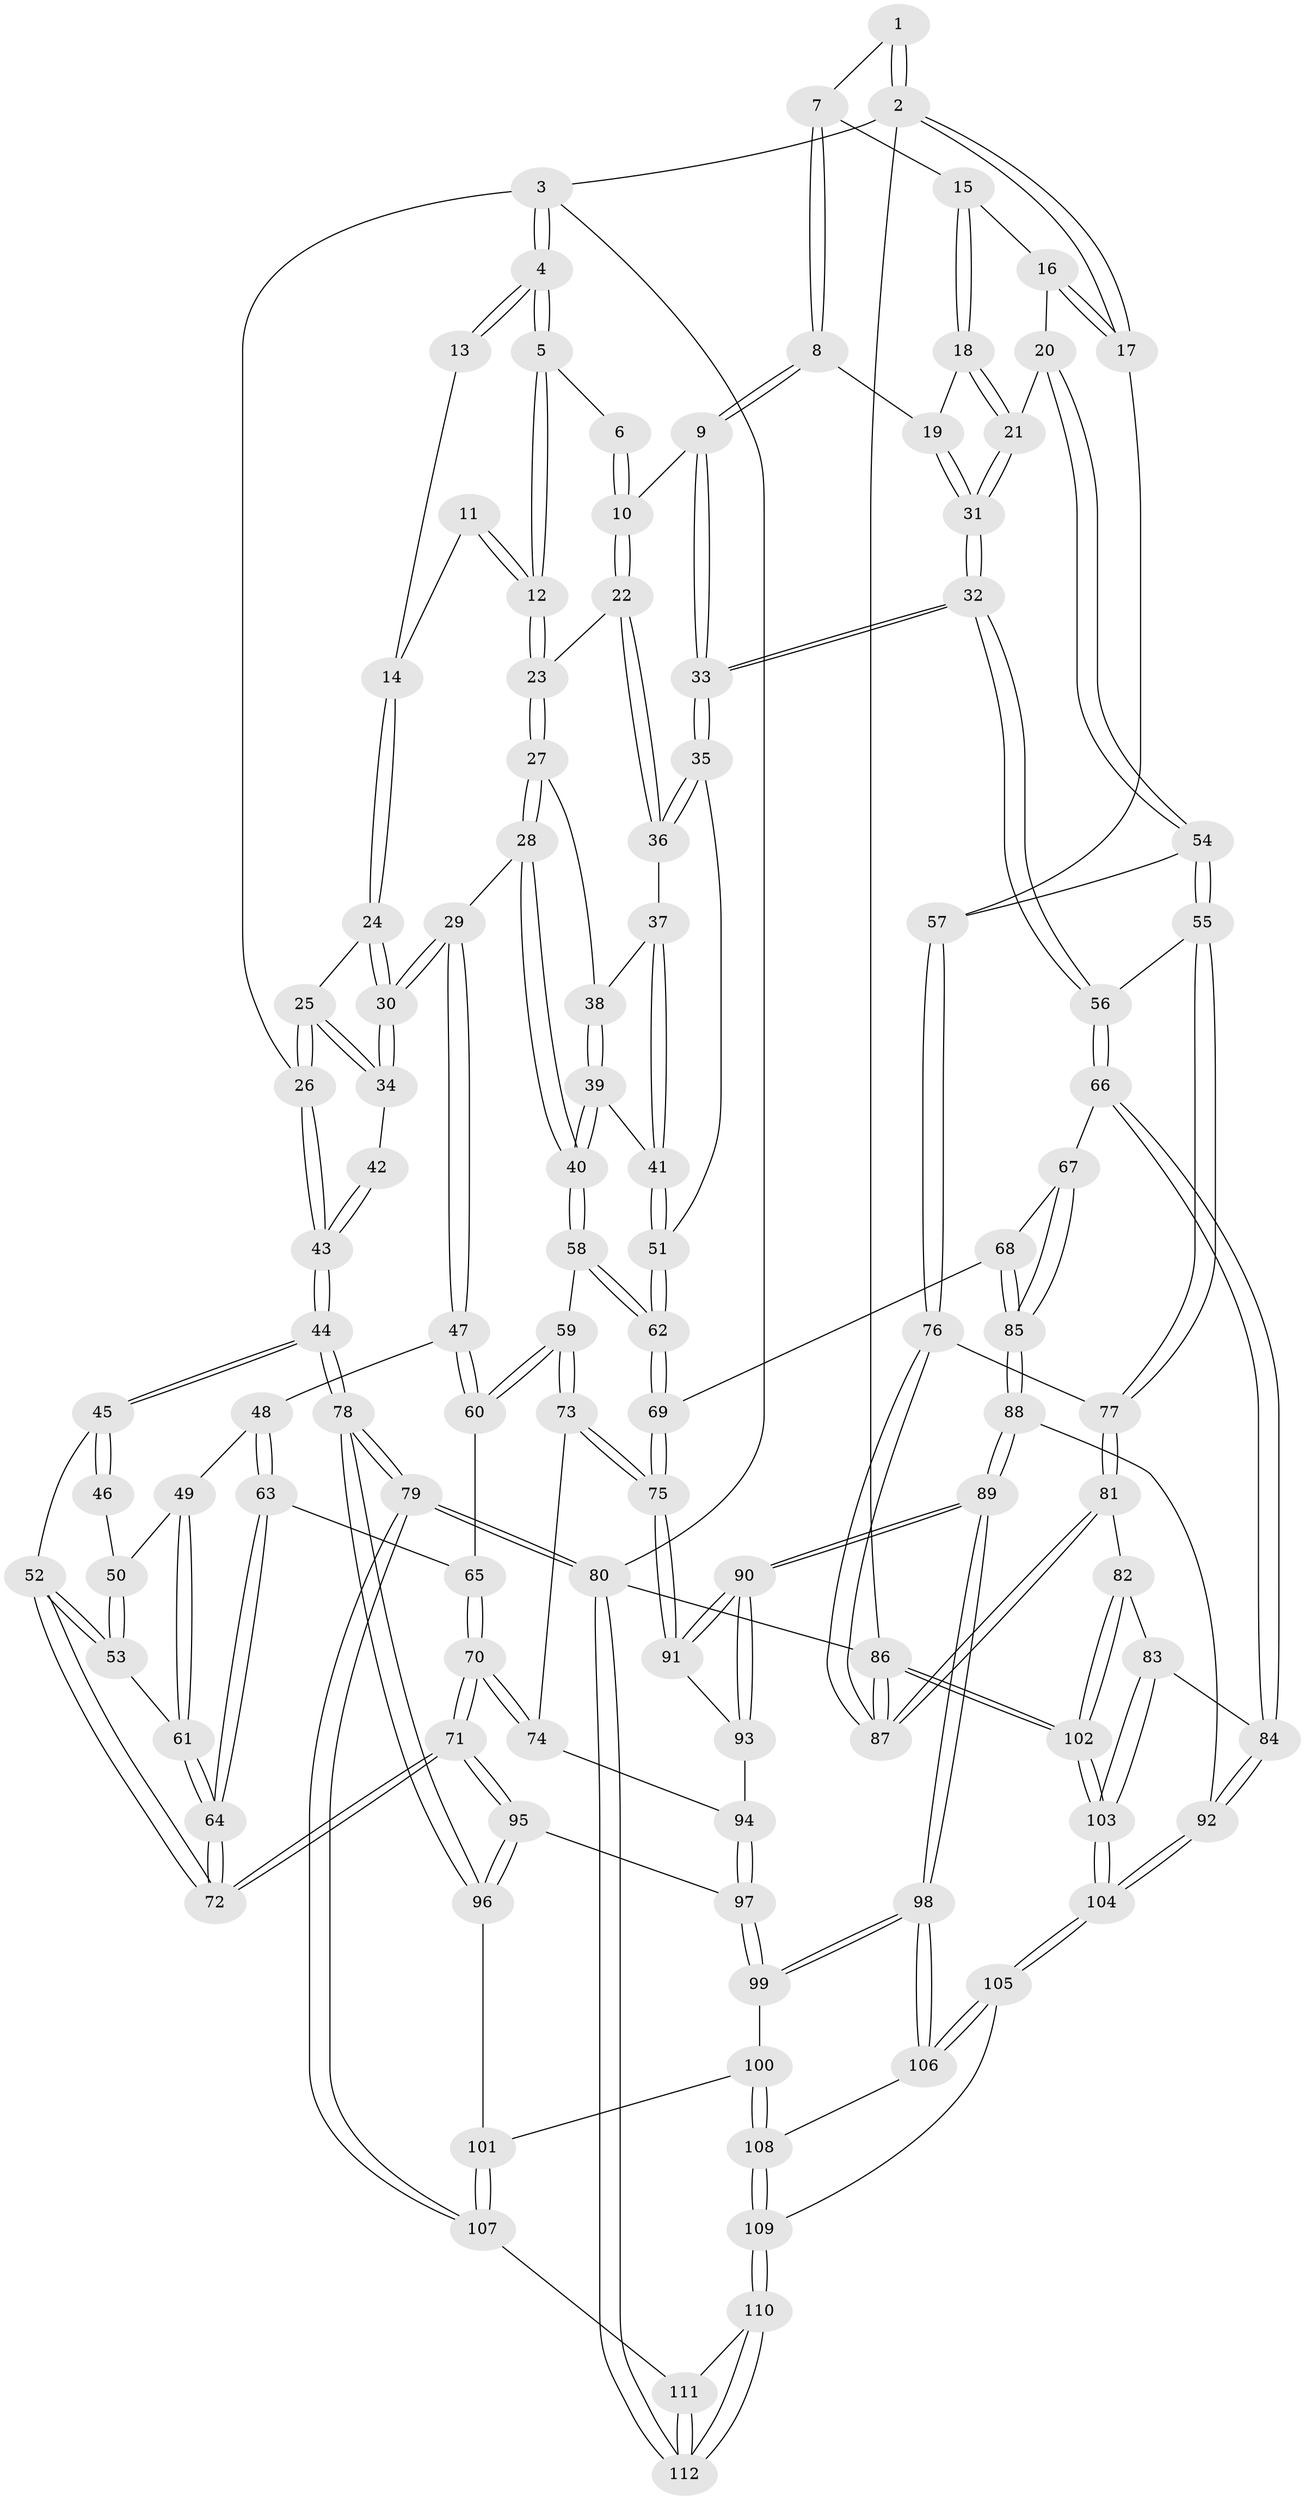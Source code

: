 // Generated by graph-tools (version 1.1) at 2025/38/03/09/25 02:38:28]
// undirected, 112 vertices, 277 edges
graph export_dot {
graph [start="1"]
  node [color=gray90,style=filled];
  1 [pos="+0.6537192035784697+0"];
  2 [pos="+1+0"];
  3 [pos="+0+0"];
  4 [pos="+0+0"];
  5 [pos="+0.3359123192143099+0"];
  6 [pos="+0.47108709674046295+0"];
  7 [pos="+0.7133791291097166+0"];
  8 [pos="+0.6814521599025225+0.1304569896427014"];
  9 [pos="+0.6368228844284751+0.18612129772301736"];
  10 [pos="+0.5692716444896628+0.17729716864772585"];
  11 [pos="+0.13247673596914133+0.09149564593455829"];
  12 [pos="+0.316074174519874+0"];
  13 [pos="+0.01404138852053463+0.035287523516498755"];
  14 [pos="+0.08623153018661989+0.12456325347840705"];
  15 [pos="+0.8185717999504094+0.06700574209140926"];
  16 [pos="+0.9053664430344557+0.06659501124427163"];
  17 [pos="+1+0"];
  18 [pos="+0.8427933249330037+0.2115280206257263"];
  19 [pos="+0.7078636294007846+0.14517558156518598"];
  20 [pos="+0.9377577002899965+0.24602444650125424"];
  21 [pos="+0.8609233356911575+0.24002101974086953"];
  22 [pos="+0.5027563440410673+0.20755145543773335"];
  23 [pos="+0.3206646751014135+0.133910529885773"];
  24 [pos="+0.08520982267854539+0.13566863798261222"];
  25 [pos="+0.023545899883777272+0.2018261178537264"];
  26 [pos="+0+0.25598399461016036"];
  27 [pos="+0.3018601950168615+0.17511847508207926"];
  28 [pos="+0.2646092165131952+0.23295967120031866"];
  29 [pos="+0.25214043708559414+0.24109709467959772"];
  30 [pos="+0.24864500159436678+0.24118197936189137"];
  31 [pos="+0.7796209582740798+0.30192646389817623"];
  32 [pos="+0.7012211543063592+0.36589657942535647"];
  33 [pos="+0.6945586191138206+0.36250916237084796"];
  34 [pos="+0.1678948044266196+0.25820147402478805"];
  35 [pos="+0.5926399731655956+0.37181212528231766"];
  36 [pos="+0.5114374756767442+0.2903467375007671"];
  37 [pos="+0.4917645242703002+0.2996665361728447"];
  38 [pos="+0.44010863587319743+0.30357388759152865"];
  39 [pos="+0.39856709756081216+0.3822446294652575"];
  40 [pos="+0.3851889561313219+0.38806325665590774"];
  41 [pos="+0.44372916186767575+0.3775212025180184"];
  42 [pos="+0.1330126826077052+0.287308891619969"];
  43 [pos="+0+0.30122078558496984"];
  44 [pos="+0+0.3842703201606259"];
  45 [pos="+0+0.3876441383306359"];
  46 [pos="+0.1286318401328401+0.2938976813427257"];
  47 [pos="+0.22923763852972914+0.34035822422978124"];
  48 [pos="+0.18133459974816343+0.4025279955832526"];
  49 [pos="+0.125754064496436+0.3957620677895215"];
  50 [pos="+0.09835098382155885+0.34083653910295836"];
  51 [pos="+0.5459416067422085+0.4107440040524108"];
  52 [pos="+0+0.40131732766395267"];
  53 [pos="+0+0.3998447774846381"];
  54 [pos="+1+0.2814679911296542"];
  55 [pos="+0.8311258166428681+0.50184670733787"];
  56 [pos="+0.7517208855779602+0.48092965715562397"];
  57 [pos="+1+0.2740769771867707"];
  58 [pos="+0.3780763770480579+0.4294652312793585"];
  59 [pos="+0.31661030701477244+0.46791593087267136"];
  60 [pos="+0.3007256067955645+0.4666841710417399"];
  61 [pos="+0.08222761853185236+0.4284189996181572"];
  62 [pos="+0.48915570134239506+0.5310315046180096"];
  63 [pos="+0.1827791434319556+0.43743796313664196"];
  64 [pos="+0.15071397937802494+0.5278705605191472"];
  65 [pos="+0.2931314383539626+0.4706974445227562"];
  66 [pos="+0.7295080462652992+0.510141694919442"];
  67 [pos="+0.6503111785776843+0.5339583442788638"];
  68 [pos="+0.5160182511854401+0.5440189065002999"];
  69 [pos="+0.48946915201242963+0.5335509340497392"];
  70 [pos="+0.16150574331330814+0.6038226818016577"];
  71 [pos="+0.15487209210011532+0.6064559024852266"];
  72 [pos="+0.15214454331829366+0.6011254547365582"];
  73 [pos="+0.352851704131219+0.5793773285444812"];
  74 [pos="+0.3308736455552526+0.5957034334205045"];
  75 [pos="+0.44975452097920415+0.5810503456893903"];
  76 [pos="+1+0.5407913214228086"];
  77 [pos="+0.8392520455040997+0.5104928820627211"];
  78 [pos="+0+0.821539712593775"];
  79 [pos="+0+0.8926029410017191"];
  80 [pos="+0+1"];
  81 [pos="+0.8963443086510428+0.6639488626111923"];
  82 [pos="+0.8377552172983894+0.747400262859942"];
  83 [pos="+0.7145856688525821+0.7656052952601002"];
  84 [pos="+0.6864477228442015+0.7595714726772569"];
  85 [pos="+0.5890366752144522+0.648631077191724"];
  86 [pos="+1+1"];
  87 [pos="+1+0.6599015664602574"];
  88 [pos="+0.6279888340530749+0.7644930455408993"];
  89 [pos="+0.5106024664695155+0.7931777093329607"];
  90 [pos="+0.4697520855891605+0.7078079479116351"];
  91 [pos="+0.45111688867981037+0.6068130627888578"];
  92 [pos="+0.6614557454408995+0.7677235338254196"];
  93 [pos="+0.3469432849063483+0.6825468734872112"];
  94 [pos="+0.33991004814825626+0.6829363916011792"];
  95 [pos="+0.14000893594380023+0.6675951109698532"];
  96 [pos="+0.12676689062621244+0.6863721713251905"];
  97 [pos="+0.31210756031450543+0.7217212928835719"];
  98 [pos="+0.46456663312346586+0.8426403327717841"];
  99 [pos="+0.350184495916624+0.8021110929296836"];
  100 [pos="+0.22931184041490887+0.8545475764090444"];
  101 [pos="+0.18506962593323467+0.838442894954647"];
  102 [pos="+1+1"];
  103 [pos="+1+1"];
  104 [pos="+0.6729970691462026+1"];
  105 [pos="+0.44217226761376427+1"];
  106 [pos="+0.4538411386769665+0.9420543483481338"];
  107 [pos="+0.1234219717280759+0.9093445683704593"];
  108 [pos="+0.23716287163201108+0.8713496897774051"];
  109 [pos="+0.3457571987705756+1"];
  110 [pos="+0.3339001805778903+1"];
  111 [pos="+0.12506773350437944+0.9154063108684688"];
  112 [pos="+0+1"];
  1 -- 2;
  1 -- 2;
  1 -- 7;
  2 -- 3;
  2 -- 17;
  2 -- 17;
  2 -- 86;
  3 -- 4;
  3 -- 4;
  3 -- 26;
  3 -- 80;
  4 -- 5;
  4 -- 5;
  4 -- 13;
  4 -- 13;
  5 -- 6;
  5 -- 12;
  5 -- 12;
  6 -- 10;
  6 -- 10;
  7 -- 8;
  7 -- 8;
  7 -- 15;
  8 -- 9;
  8 -- 9;
  8 -- 19;
  9 -- 10;
  9 -- 33;
  9 -- 33;
  10 -- 22;
  10 -- 22;
  11 -- 12;
  11 -- 12;
  11 -- 14;
  12 -- 23;
  12 -- 23;
  13 -- 14;
  14 -- 24;
  14 -- 24;
  15 -- 16;
  15 -- 18;
  15 -- 18;
  16 -- 17;
  16 -- 17;
  16 -- 20;
  17 -- 57;
  18 -- 19;
  18 -- 21;
  18 -- 21;
  19 -- 31;
  19 -- 31;
  20 -- 21;
  20 -- 54;
  20 -- 54;
  21 -- 31;
  21 -- 31;
  22 -- 23;
  22 -- 36;
  22 -- 36;
  23 -- 27;
  23 -- 27;
  24 -- 25;
  24 -- 30;
  24 -- 30;
  25 -- 26;
  25 -- 26;
  25 -- 34;
  25 -- 34;
  26 -- 43;
  26 -- 43;
  27 -- 28;
  27 -- 28;
  27 -- 38;
  28 -- 29;
  28 -- 40;
  28 -- 40;
  29 -- 30;
  29 -- 30;
  29 -- 47;
  29 -- 47;
  30 -- 34;
  30 -- 34;
  31 -- 32;
  31 -- 32;
  32 -- 33;
  32 -- 33;
  32 -- 56;
  32 -- 56;
  33 -- 35;
  33 -- 35;
  34 -- 42;
  35 -- 36;
  35 -- 36;
  35 -- 51;
  36 -- 37;
  37 -- 38;
  37 -- 41;
  37 -- 41;
  38 -- 39;
  38 -- 39;
  39 -- 40;
  39 -- 40;
  39 -- 41;
  40 -- 58;
  40 -- 58;
  41 -- 51;
  41 -- 51;
  42 -- 43;
  42 -- 43;
  43 -- 44;
  43 -- 44;
  44 -- 45;
  44 -- 45;
  44 -- 78;
  44 -- 78;
  45 -- 46;
  45 -- 46;
  45 -- 52;
  46 -- 50;
  47 -- 48;
  47 -- 60;
  47 -- 60;
  48 -- 49;
  48 -- 63;
  48 -- 63;
  49 -- 50;
  49 -- 61;
  49 -- 61;
  50 -- 53;
  50 -- 53;
  51 -- 62;
  51 -- 62;
  52 -- 53;
  52 -- 53;
  52 -- 72;
  52 -- 72;
  53 -- 61;
  54 -- 55;
  54 -- 55;
  54 -- 57;
  55 -- 56;
  55 -- 77;
  55 -- 77;
  56 -- 66;
  56 -- 66;
  57 -- 76;
  57 -- 76;
  58 -- 59;
  58 -- 62;
  58 -- 62;
  59 -- 60;
  59 -- 60;
  59 -- 73;
  59 -- 73;
  60 -- 65;
  61 -- 64;
  61 -- 64;
  62 -- 69;
  62 -- 69;
  63 -- 64;
  63 -- 64;
  63 -- 65;
  64 -- 72;
  64 -- 72;
  65 -- 70;
  65 -- 70;
  66 -- 67;
  66 -- 84;
  66 -- 84;
  67 -- 68;
  67 -- 85;
  67 -- 85;
  68 -- 69;
  68 -- 85;
  68 -- 85;
  69 -- 75;
  69 -- 75;
  70 -- 71;
  70 -- 71;
  70 -- 74;
  70 -- 74;
  71 -- 72;
  71 -- 72;
  71 -- 95;
  71 -- 95;
  73 -- 74;
  73 -- 75;
  73 -- 75;
  74 -- 94;
  75 -- 91;
  75 -- 91;
  76 -- 77;
  76 -- 87;
  76 -- 87;
  77 -- 81;
  77 -- 81;
  78 -- 79;
  78 -- 79;
  78 -- 96;
  78 -- 96;
  79 -- 80;
  79 -- 80;
  79 -- 107;
  79 -- 107;
  80 -- 112;
  80 -- 112;
  80 -- 86;
  81 -- 82;
  81 -- 87;
  81 -- 87;
  82 -- 83;
  82 -- 102;
  82 -- 102;
  83 -- 84;
  83 -- 103;
  83 -- 103;
  84 -- 92;
  84 -- 92;
  85 -- 88;
  85 -- 88;
  86 -- 87;
  86 -- 87;
  86 -- 102;
  86 -- 102;
  88 -- 89;
  88 -- 89;
  88 -- 92;
  89 -- 90;
  89 -- 90;
  89 -- 98;
  89 -- 98;
  90 -- 91;
  90 -- 91;
  90 -- 93;
  90 -- 93;
  91 -- 93;
  92 -- 104;
  92 -- 104;
  93 -- 94;
  94 -- 97;
  94 -- 97;
  95 -- 96;
  95 -- 96;
  95 -- 97;
  96 -- 101;
  97 -- 99;
  97 -- 99;
  98 -- 99;
  98 -- 99;
  98 -- 106;
  98 -- 106;
  99 -- 100;
  100 -- 101;
  100 -- 108;
  100 -- 108;
  101 -- 107;
  101 -- 107;
  102 -- 103;
  102 -- 103;
  103 -- 104;
  103 -- 104;
  104 -- 105;
  104 -- 105;
  105 -- 106;
  105 -- 106;
  105 -- 109;
  106 -- 108;
  107 -- 111;
  108 -- 109;
  108 -- 109;
  109 -- 110;
  109 -- 110;
  110 -- 111;
  110 -- 112;
  110 -- 112;
  111 -- 112;
  111 -- 112;
}
